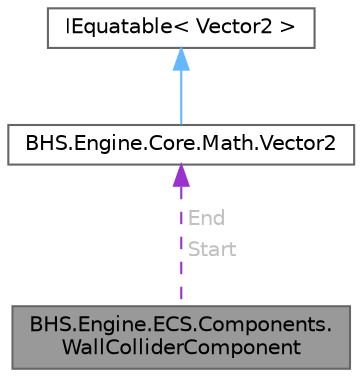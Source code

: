 digraph "BHS.Engine.ECS.Components.WallColliderComponent"
{
 // LATEX_PDF_SIZE
  bgcolor="transparent";
  edge [fontname=Helvetica,fontsize=10,labelfontname=Helvetica,labelfontsize=10];
  node [fontname=Helvetica,fontsize=10,shape=box,height=0.2,width=0.4];
  Node1 [id="Node000001",label="BHS.Engine.ECS.Components.\lWallColliderComponent",height=0.2,width=0.4,color="gray40", fillcolor="grey60", style="filled", fontcolor="black",tooltip="Компонент коллайдера стены (отрезок)"];
  Node2 -> Node1 [id="edge1_Node000001_Node000002",dir="back",color="darkorchid3",style="dashed",tooltip=" ",label=<<TABLE CELLBORDER="0" BORDER="0"><TR><TD VALIGN="top" ALIGN="LEFT" CELLPADDING="1" CELLSPACING="0">End</TD></TR>
<TR><TD VALIGN="top" ALIGN="LEFT" CELLPADDING="1" CELLSPACING="0">Start</TD></TR>
</TABLE>> ,fontcolor="grey" ];
  Node2 [id="Node000002",label="BHS.Engine.Core.Math.Vector2",height=0.2,width=0.4,color="gray40", fillcolor="white", style="filled",URL="$structBHS_1_1Engine_1_1Core_1_1Math_1_1Vector2.html",tooltip="2D вектор для позиций и скоростей"];
  Node3 -> Node2 [id="edge2_Node000002_Node000003",dir="back",color="steelblue1",style="solid",tooltip=" "];
  Node3 [id="Node000003",label="IEquatable\< Vector2 \>",height=0.2,width=0.4,color="gray40", fillcolor="white", style="filled",tooltip=" "];
}
